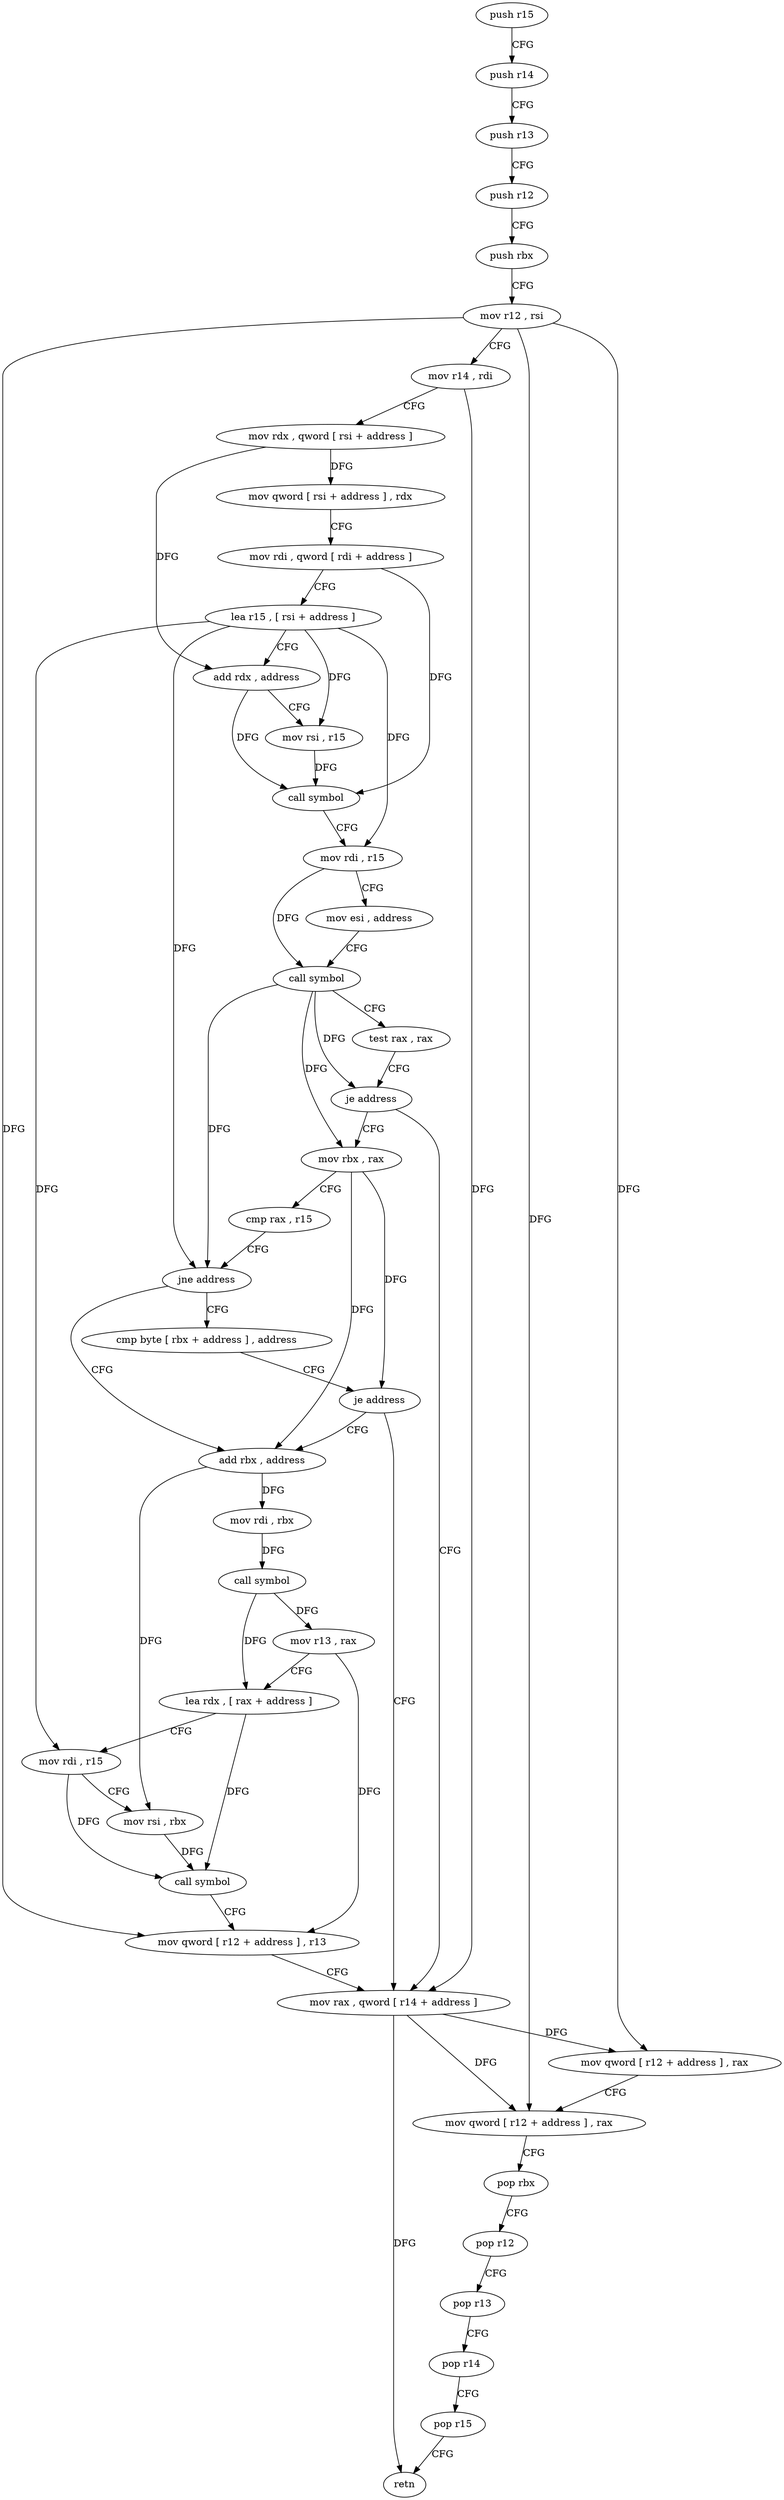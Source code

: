 digraph "func" {
"4214560" [label = "push r15" ]
"4214562" [label = "push r14" ]
"4214564" [label = "push r13" ]
"4214566" [label = "push r12" ]
"4214568" [label = "push rbx" ]
"4214569" [label = "mov r12 , rsi" ]
"4214572" [label = "mov r14 , rdi" ]
"4214575" [label = "mov rdx , qword [ rsi + address ]" ]
"4214579" [label = "mov qword [ rsi + address ] , rdx" ]
"4214583" [label = "mov rdi , qword [ rdi + address ]" ]
"4214587" [label = "lea r15 , [ rsi + address ]" ]
"4214594" [label = "add rdx , address" ]
"4214598" [label = "mov rsi , r15" ]
"4214601" [label = "call symbol" ]
"4214606" [label = "mov rdi , r15" ]
"4214609" [label = "mov esi , address" ]
"4214614" [label = "call symbol" ]
"4214619" [label = "test rax , rax" ]
"4214622" [label = "je address" ]
"4214673" [label = "mov rax , qword [ r14 + address ]" ]
"4214624" [label = "mov rbx , rax" ]
"4214677" [label = "mov qword [ r12 + address ] , rax" ]
"4214682" [label = "mov qword [ r12 + address ] , rax" ]
"4214687" [label = "pop rbx" ]
"4214688" [label = "pop r12" ]
"4214690" [label = "pop r13" ]
"4214692" [label = "pop r14" ]
"4214694" [label = "pop r15" ]
"4214696" [label = "retn" ]
"4214627" [label = "cmp rax , r15" ]
"4214630" [label = "jne address" ]
"4214638" [label = "add rbx , address" ]
"4214632" [label = "cmp byte [ rbx + address ] , address" ]
"4214642" [label = "mov rdi , rbx" ]
"4214645" [label = "call symbol" ]
"4214650" [label = "mov r13 , rax" ]
"4214653" [label = "lea rdx , [ rax + address ]" ]
"4214657" [label = "mov rdi , r15" ]
"4214660" [label = "mov rsi , rbx" ]
"4214663" [label = "call symbol" ]
"4214668" [label = "mov qword [ r12 + address ] , r13" ]
"4214636" [label = "je address" ]
"4214560" -> "4214562" [ label = "CFG" ]
"4214562" -> "4214564" [ label = "CFG" ]
"4214564" -> "4214566" [ label = "CFG" ]
"4214566" -> "4214568" [ label = "CFG" ]
"4214568" -> "4214569" [ label = "CFG" ]
"4214569" -> "4214572" [ label = "CFG" ]
"4214569" -> "4214677" [ label = "DFG" ]
"4214569" -> "4214682" [ label = "DFG" ]
"4214569" -> "4214668" [ label = "DFG" ]
"4214572" -> "4214575" [ label = "CFG" ]
"4214572" -> "4214673" [ label = "DFG" ]
"4214575" -> "4214579" [ label = "DFG" ]
"4214575" -> "4214594" [ label = "DFG" ]
"4214579" -> "4214583" [ label = "CFG" ]
"4214583" -> "4214587" [ label = "CFG" ]
"4214583" -> "4214601" [ label = "DFG" ]
"4214587" -> "4214594" [ label = "CFG" ]
"4214587" -> "4214598" [ label = "DFG" ]
"4214587" -> "4214606" [ label = "DFG" ]
"4214587" -> "4214630" [ label = "DFG" ]
"4214587" -> "4214657" [ label = "DFG" ]
"4214594" -> "4214598" [ label = "CFG" ]
"4214594" -> "4214601" [ label = "DFG" ]
"4214598" -> "4214601" [ label = "DFG" ]
"4214601" -> "4214606" [ label = "CFG" ]
"4214606" -> "4214609" [ label = "CFG" ]
"4214606" -> "4214614" [ label = "DFG" ]
"4214609" -> "4214614" [ label = "CFG" ]
"4214614" -> "4214619" [ label = "CFG" ]
"4214614" -> "4214622" [ label = "DFG" ]
"4214614" -> "4214624" [ label = "DFG" ]
"4214614" -> "4214630" [ label = "DFG" ]
"4214619" -> "4214622" [ label = "CFG" ]
"4214622" -> "4214673" [ label = "CFG" ]
"4214622" -> "4214624" [ label = "CFG" ]
"4214673" -> "4214677" [ label = "DFG" ]
"4214673" -> "4214682" [ label = "DFG" ]
"4214673" -> "4214696" [ label = "DFG" ]
"4214624" -> "4214627" [ label = "CFG" ]
"4214624" -> "4214638" [ label = "DFG" ]
"4214624" -> "4214636" [ label = "DFG" ]
"4214677" -> "4214682" [ label = "CFG" ]
"4214682" -> "4214687" [ label = "CFG" ]
"4214687" -> "4214688" [ label = "CFG" ]
"4214688" -> "4214690" [ label = "CFG" ]
"4214690" -> "4214692" [ label = "CFG" ]
"4214692" -> "4214694" [ label = "CFG" ]
"4214694" -> "4214696" [ label = "CFG" ]
"4214627" -> "4214630" [ label = "CFG" ]
"4214630" -> "4214638" [ label = "CFG" ]
"4214630" -> "4214632" [ label = "CFG" ]
"4214638" -> "4214642" [ label = "DFG" ]
"4214638" -> "4214660" [ label = "DFG" ]
"4214632" -> "4214636" [ label = "CFG" ]
"4214642" -> "4214645" [ label = "DFG" ]
"4214645" -> "4214650" [ label = "DFG" ]
"4214645" -> "4214653" [ label = "DFG" ]
"4214650" -> "4214653" [ label = "CFG" ]
"4214650" -> "4214668" [ label = "DFG" ]
"4214653" -> "4214657" [ label = "CFG" ]
"4214653" -> "4214663" [ label = "DFG" ]
"4214657" -> "4214660" [ label = "CFG" ]
"4214657" -> "4214663" [ label = "DFG" ]
"4214660" -> "4214663" [ label = "DFG" ]
"4214663" -> "4214668" [ label = "CFG" ]
"4214668" -> "4214673" [ label = "CFG" ]
"4214636" -> "4214673" [ label = "CFG" ]
"4214636" -> "4214638" [ label = "CFG" ]
}
